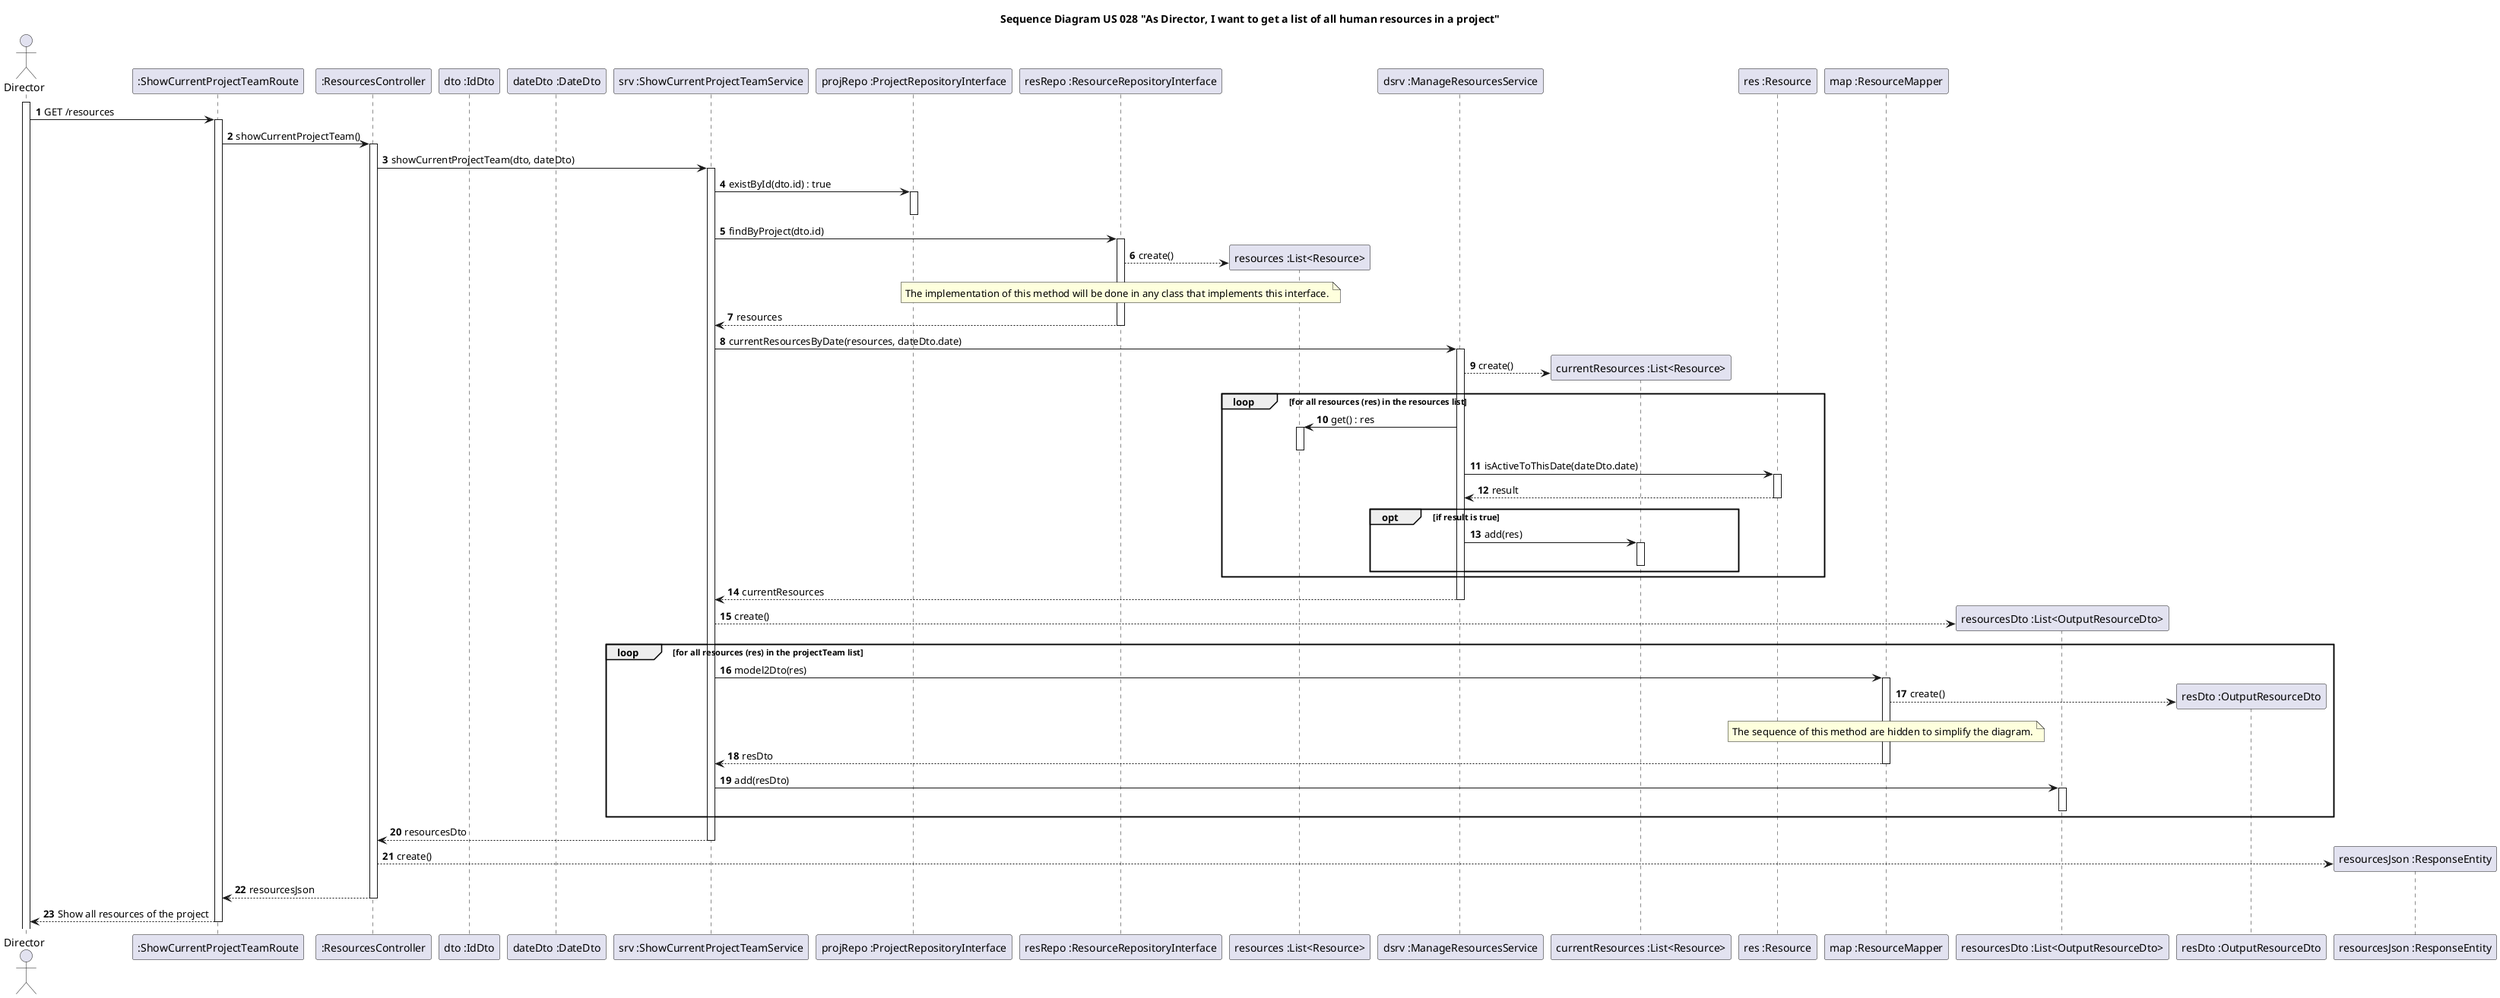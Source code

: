 @startuml
'https://plantuml.com/sequence-diagram

title Sequence Diagram US 028 "As Director, I want to get a list of all human resources in a project"

autoactivate on
autonumber

actor "Director" as actor
participant ":ShowCurrentProjectTeamRoute" as route
participant ":ResourcesController" as ctrl
participant "dto :IdDto" as dataDto
participant "dateDto :DateDto" as dateDto
participant "srv :ShowCurrentProjectTeamService" as srv
participant "projRepo :ProjectRepositoryInterface" as projrepo
participant "resRepo :ResourceRepositoryInterface" as resrepo
participant "resources :List<Resource>" as resList
participant "dsrv :ManageResourcesService" as dsrv
participant "currentResources :List<Resource>" as resList2
participant "res :Resource" as res
participant "map :ResourceMapper" as map
participant "resourcesDto :List<OutputResourceDto>" as dtoList
participant "resDto :OutputResourceDto" as dto
participant "resourcesJson :ResponseEntity" as jsonList

activate actor
autoactivate on

actor -> route : GET /resources
route -> ctrl : showCurrentProjectTeam()
ctrl -> srv : showCurrentProjectTeam(dto, dateDto)
srv -> projrepo: existById(dto.id) : true
deactivate
srv -> resrepo : findByProject(dto.id)
resrepo --> resList** : create()
note over resrepo : The implementation of this method will be done in any class that implements this interface.
resrepo --> srv : resources
srv -> dsrv : currentResourcesByDate(resources, dateDto.date)
dsrv --> resList2** : create()
loop for all resources (res) in the resources list
dsrv -> resList : get() : res
deactivate
dsrv -> res : isActiveToThisDate(dateDto.date)
res --> dsrv : result
opt if result is true
dsrv -> resList2 : add(res)
deactivate
end
end
dsrv --> srv : currentResources
srv --> dtoList** : create()
loop for all resources (res) in the projectTeam list
srv -> map : model2Dto(res)
map --> dto** : create()
note over map : The sequence of this method are hidden to simplify the diagram.
map --> srv : resDto
srv -> dtoList : add(resDto)
deactivate
end
srv --> ctrl : resourcesDto
ctrl --> jsonList** : create()
ctrl --> route : resourcesJson
route --> actor : Show all resources of the project


@enduml